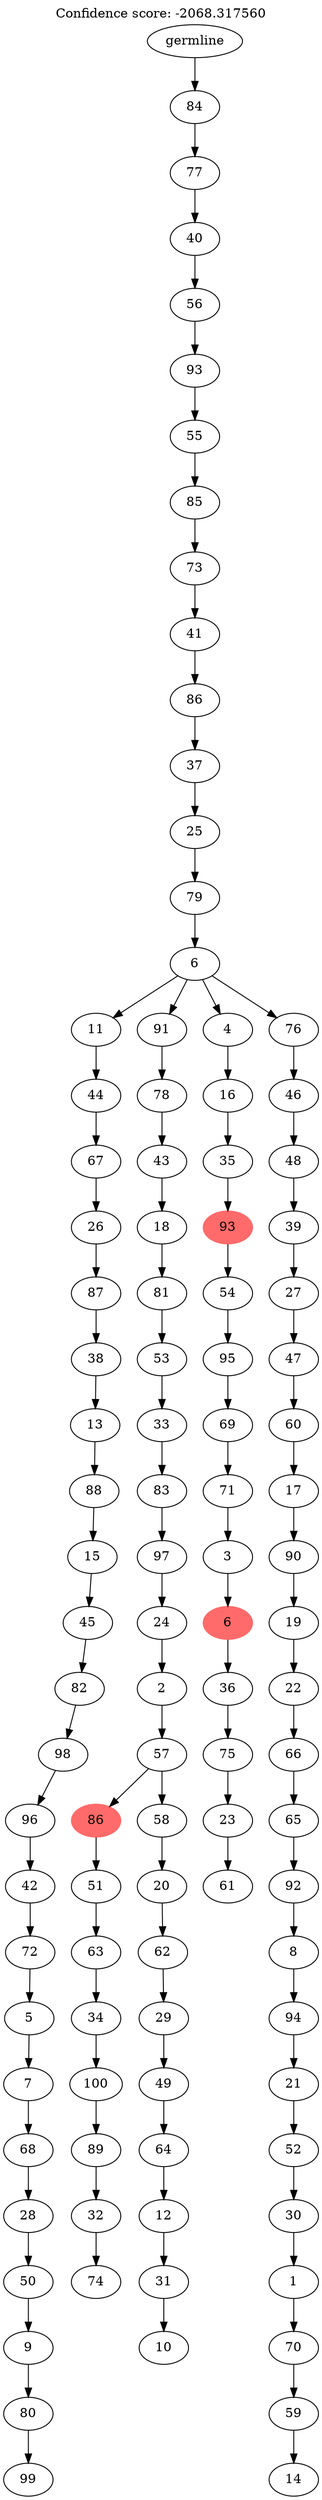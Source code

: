 digraph g {
	"102" -> "103";
	"103" [label="99"];
	"101" -> "102";
	"102" [label="80"];
	"100" -> "101";
	"101" [label="9"];
	"99" -> "100";
	"100" [label="50"];
	"98" -> "99";
	"99" [label="28"];
	"97" -> "98";
	"98" [label="68"];
	"96" -> "97";
	"97" [label="7"];
	"95" -> "96";
	"96" [label="5"];
	"94" -> "95";
	"95" [label="72"];
	"93" -> "94";
	"94" [label="42"];
	"92" -> "93";
	"93" [label="96"];
	"91" -> "92";
	"92" [label="98"];
	"90" -> "91";
	"91" [label="82"];
	"89" -> "90";
	"90" [label="45"];
	"88" -> "89";
	"89" [label="15"];
	"87" -> "88";
	"88" [label="88"];
	"86" -> "87";
	"87" [label="13"];
	"85" -> "86";
	"86" [label="38"];
	"84" -> "85";
	"85" [label="87"];
	"83" -> "84";
	"84" [label="26"];
	"82" -> "83";
	"83" [label="67"];
	"81" -> "82";
	"82" [label="44"];
	"79" -> "80";
	"80" [label="74"];
	"78" -> "79";
	"79" [label="32"];
	"77" -> "78";
	"78" [label="89"];
	"76" -> "77";
	"77" [label="100"];
	"75" -> "76";
	"76" [label="34"];
	"74" -> "75";
	"75" [label="63"];
	"73" -> "74";
	"74" [label="51"];
	"71" -> "72";
	"72" [label="10"];
	"70" -> "71";
	"71" [label="31"];
	"69" -> "70";
	"70" [label="12"];
	"68" -> "69";
	"69" [label="64"];
	"67" -> "68";
	"68" [label="49"];
	"66" -> "67";
	"67" [label="29"];
	"65" -> "66";
	"66" [label="62"];
	"64" -> "65";
	"65" [label="20"];
	"63" -> "64";
	"64" [label="58"];
	"63" -> "73";
	"73" [color=indianred1, style=filled, label="86"];
	"62" -> "63";
	"63" [label="57"];
	"61" -> "62";
	"62" [label="2"];
	"60" -> "61";
	"61" [label="24"];
	"59" -> "60";
	"60" [label="97"];
	"58" -> "59";
	"59" [label="83"];
	"57" -> "58";
	"58" [label="33"];
	"56" -> "57";
	"57" [label="53"];
	"55" -> "56";
	"56" [label="81"];
	"54" -> "55";
	"55" [label="18"];
	"53" -> "54";
	"54" [label="43"];
	"52" -> "53";
	"53" [label="78"];
	"50" -> "51";
	"51" [label="61"];
	"49" -> "50";
	"50" [label="23"];
	"48" -> "49";
	"49" [label="75"];
	"47" -> "48";
	"48" [label="36"];
	"46" -> "47";
	"47" [color=indianred1, style=filled, label="6"];
	"45" -> "46";
	"46" [label="3"];
	"44" -> "45";
	"45" [label="71"];
	"43" -> "44";
	"44" [label="69"];
	"42" -> "43";
	"43" [label="95"];
	"41" -> "42";
	"42" [label="54"];
	"40" -> "41";
	"41" [color=indianred1, style=filled, label="93"];
	"39" -> "40";
	"40" [label="35"];
	"38" -> "39";
	"39" [label="16"];
	"36" -> "37";
	"37" [label="14"];
	"35" -> "36";
	"36" [label="59"];
	"34" -> "35";
	"35" [label="70"];
	"33" -> "34";
	"34" [label="1"];
	"32" -> "33";
	"33" [label="30"];
	"31" -> "32";
	"32" [label="52"];
	"30" -> "31";
	"31" [label="21"];
	"29" -> "30";
	"30" [label="94"];
	"28" -> "29";
	"29" [label="8"];
	"27" -> "28";
	"28" [label="92"];
	"26" -> "27";
	"27" [label="65"];
	"25" -> "26";
	"26" [label="66"];
	"24" -> "25";
	"25" [label="22"];
	"23" -> "24";
	"24" [label="19"];
	"22" -> "23";
	"23" [label="90"];
	"21" -> "22";
	"22" [label="17"];
	"20" -> "21";
	"21" [label="60"];
	"19" -> "20";
	"20" [label="47"];
	"18" -> "19";
	"19" [label="27"];
	"17" -> "18";
	"18" [label="39"];
	"16" -> "17";
	"17" [label="48"];
	"15" -> "16";
	"16" [label="46"];
	"14" -> "15";
	"15" [label="76"];
	"14" -> "38";
	"38" [label="4"];
	"14" -> "52";
	"52" [label="91"];
	"14" -> "81";
	"81" [label="11"];
	"13" -> "14";
	"14" [label="6"];
	"12" -> "13";
	"13" [label="79"];
	"11" -> "12";
	"12" [label="25"];
	"10" -> "11";
	"11" [label="37"];
	"9" -> "10";
	"10" [label="86"];
	"8" -> "9";
	"9" [label="41"];
	"7" -> "8";
	"8" [label="73"];
	"6" -> "7";
	"7" [label="85"];
	"5" -> "6";
	"6" [label="55"];
	"4" -> "5";
	"5" [label="93"];
	"3" -> "4";
	"4" [label="56"];
	"2" -> "3";
	"3" [label="40"];
	"1" -> "2";
	"2" [label="77"];
	"0" -> "1";
	"1" [label="84"];
	"0" [label="germline"];
	labelloc="t";
	label="Confidence score: -2068.317560";
}
